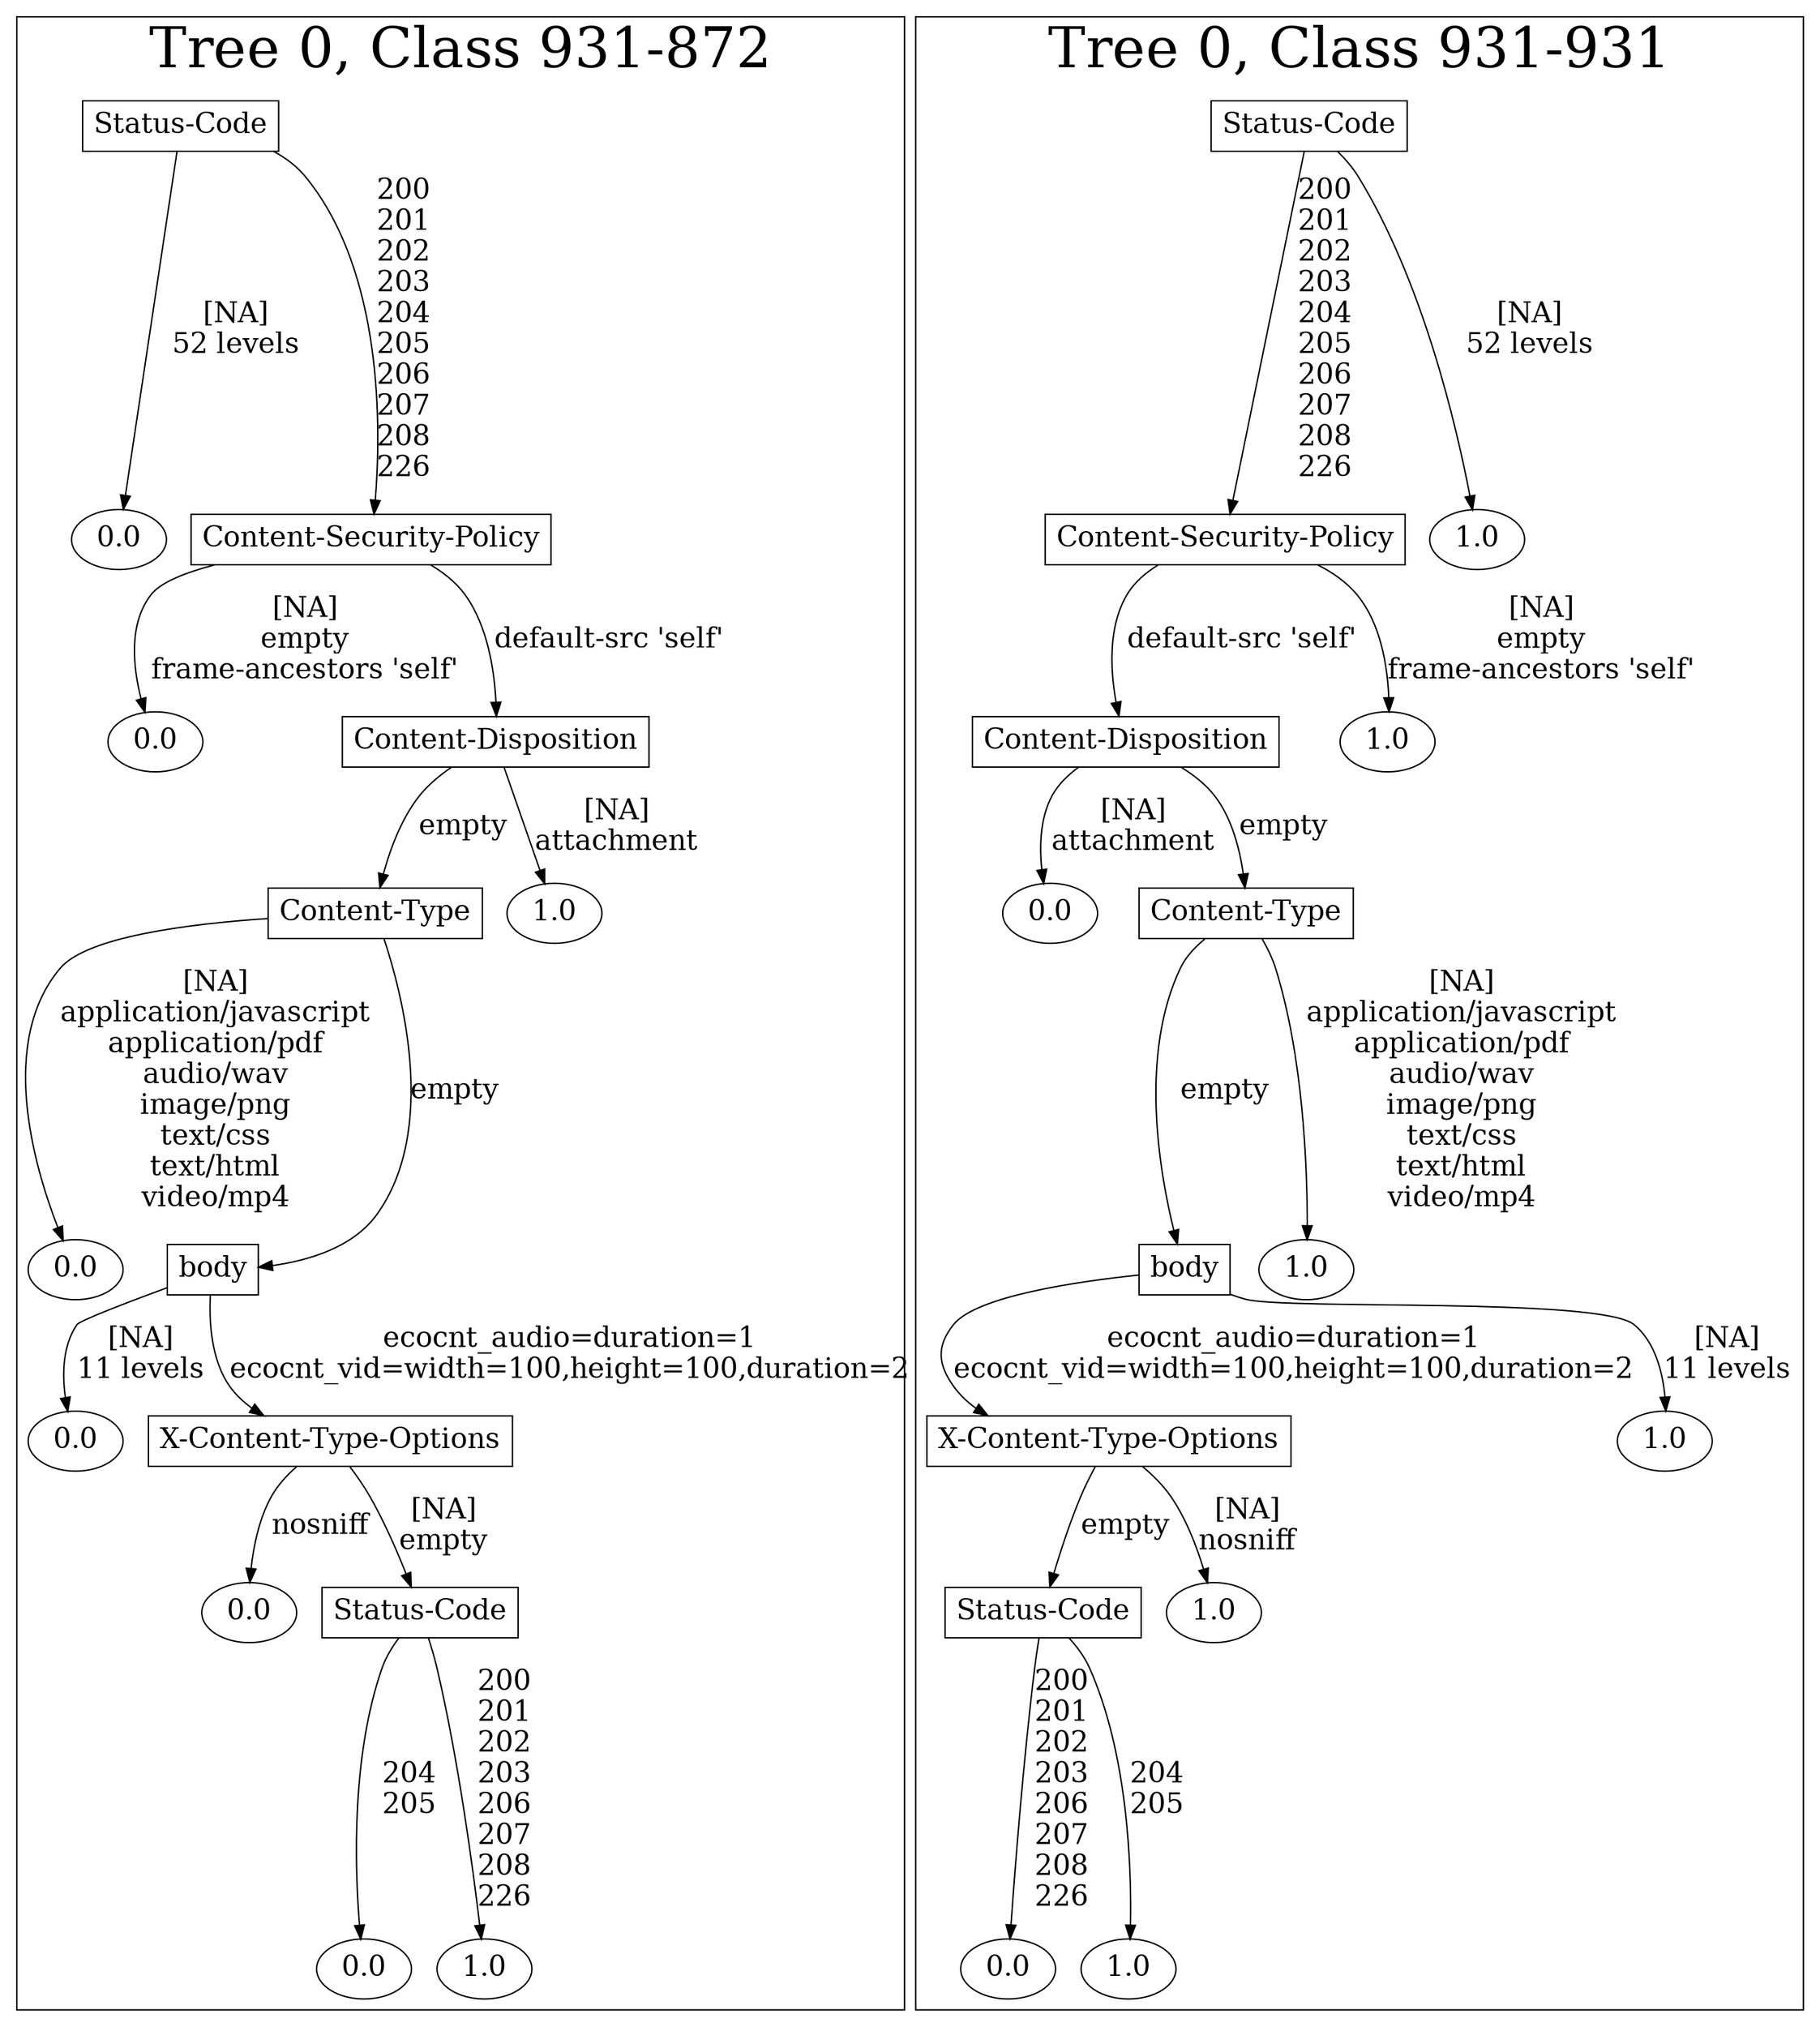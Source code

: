 /*
Generated by:
    http://https://github.com/h2oai/h2o-3/tree/master/h2o-genmodel/src/main/java/hex/genmodel/tools/PrintMojo.java
*/

/*
On a mac:

$ brew install graphviz
$ dot -Tpng file.gv -o file.png
$ open file.png
*/

digraph G {

subgraph cluster_0 {
/* Nodes */

/* Level 0 */
{
"SG_0_Node_0" [shape=box, fontsize=20, label="Status-Code"]
}

/* Level 1 */
{
"SG_0_Node_7" [fontsize=20, label="0.0"]
"SG_0_Node_1" [shape=box, fontsize=20, label="Content-Security-Policy"]
}

/* Level 2 */
{
"SG_0_Node_8" [fontsize=20, label="0.0"]
"SG_0_Node_2" [shape=box, fontsize=20, label="Content-Disposition"]
}

/* Level 3 */
{
"SG_0_Node_3" [shape=box, fontsize=20, label="Content-Type"]
"SG_0_Node_9" [fontsize=20, label="1.0"]
}

/* Level 4 */
{
"SG_0_Node_10" [fontsize=20, label="0.0"]
"SG_0_Node_4" [shape=box, fontsize=20, label="body"]
}

/* Level 5 */
{
"SG_0_Node_11" [fontsize=20, label="0.0"]
"SG_0_Node_5" [shape=box, fontsize=20, label="X-Content-Type-Options"]
}

/* Level 6 */
{
"SG_0_Node_12" [fontsize=20, label="0.0"]
"SG_0_Node_6" [shape=box, fontsize=20, label="Status-Code"]
}

/* Level 7 */
{
"SG_0_Node_13" [fontsize=20, label="0.0"]
"SG_0_Node_14" [fontsize=20, label="1.0"]
}

/* Edges */
"SG_0_Node_0" -> "SG_0_Node_7" [fontsize=20, label="[NA]
52 levels
"]
"SG_0_Node_0" -> "SG_0_Node_1" [fontsize=20, label="200
201
202
203
204
205
206
207
208
226
"]
"SG_0_Node_1" -> "SG_0_Node_8" [fontsize=20, label="[NA]
empty
frame-ancestors 'self'
"]
"SG_0_Node_1" -> "SG_0_Node_2" [fontsize=20, label="default-src 'self'
"]
"SG_0_Node_2" -> "SG_0_Node_3" [fontsize=20, label="empty
"]
"SG_0_Node_2" -> "SG_0_Node_9" [fontsize=20, label="[NA]
attachment
"]
"SG_0_Node_3" -> "SG_0_Node_10" [fontsize=20, label="[NA]
application/javascript
application/pdf
audio/wav
image/png
text/css
text/html
video/mp4
"]
"SG_0_Node_3" -> "SG_0_Node_4" [fontsize=20, label="empty
"]
"SG_0_Node_4" -> "SG_0_Node_11" [fontsize=20, label="[NA]
11 levels
"]
"SG_0_Node_4" -> "SG_0_Node_5" [fontsize=20, label="ecocnt_audio=duration=1
ecocnt_vid=width=100,height=100,duration=2
"]
"SG_0_Node_5" -> "SG_0_Node_12" [fontsize=20, label="nosniff
"]
"SG_0_Node_5" -> "SG_0_Node_6" [fontsize=20, label="[NA]
empty
"]
"SG_0_Node_6" -> "SG_0_Node_13" [fontsize=20, label="204
205
"]
"SG_0_Node_6" -> "SG_0_Node_14" [fontsize=20, label="200
201
202
203
206
207
208
226
"]

fontsize=40
label="Tree 0, Class 931-872"
}

subgraph cluster_1 {
/* Nodes */

/* Level 0 */
{
"SG_1_Node_0" [shape=box, fontsize=20, label="Status-Code"]
}

/* Level 1 */
{
"SG_1_Node_1" [shape=box, fontsize=20, label="Content-Security-Policy"]
"SG_1_Node_7" [fontsize=20, label="1.0"]
}

/* Level 2 */
{
"SG_1_Node_2" [shape=box, fontsize=20, label="Content-Disposition"]
"SG_1_Node_8" [fontsize=20, label="1.0"]
}

/* Level 3 */
{
"SG_1_Node_9" [fontsize=20, label="0.0"]
"SG_1_Node_3" [shape=box, fontsize=20, label="Content-Type"]
}

/* Level 4 */
{
"SG_1_Node_4" [shape=box, fontsize=20, label="body"]
"SG_1_Node_10" [fontsize=20, label="1.0"]
}

/* Level 5 */
{
"SG_1_Node_5" [shape=box, fontsize=20, label="X-Content-Type-Options"]
"SG_1_Node_11" [fontsize=20, label="1.0"]
}

/* Level 6 */
{
"SG_1_Node_6" [shape=box, fontsize=20, label="Status-Code"]
"SG_1_Node_12" [fontsize=20, label="1.0"]
}

/* Level 7 */
{
"SG_1_Node_13" [fontsize=20, label="0.0"]
"SG_1_Node_14" [fontsize=20, label="1.0"]
}

/* Edges */
"SG_1_Node_0" -> "SG_1_Node_1" [fontsize=20, label="200
201
202
203
204
205
206
207
208
226
"]
"SG_1_Node_0" -> "SG_1_Node_7" [fontsize=20, label="[NA]
52 levels
"]
"SG_1_Node_1" -> "SG_1_Node_2" [fontsize=20, label="default-src 'self'
"]
"SG_1_Node_1" -> "SG_1_Node_8" [fontsize=20, label="[NA]
empty
frame-ancestors 'self'
"]
"SG_1_Node_2" -> "SG_1_Node_9" [fontsize=20, label="[NA]
attachment
"]
"SG_1_Node_2" -> "SG_1_Node_3" [fontsize=20, label="empty
"]
"SG_1_Node_3" -> "SG_1_Node_4" [fontsize=20, label="empty
"]
"SG_1_Node_3" -> "SG_1_Node_10" [fontsize=20, label="[NA]
application/javascript
application/pdf
audio/wav
image/png
text/css
text/html
video/mp4
"]
"SG_1_Node_4" -> "SG_1_Node_5" [fontsize=20, label="ecocnt_audio=duration=1
ecocnt_vid=width=100,height=100,duration=2
"]
"SG_1_Node_4" -> "SG_1_Node_11" [fontsize=20, label="[NA]
11 levels
"]
"SG_1_Node_5" -> "SG_1_Node_6" [fontsize=20, label="empty
"]
"SG_1_Node_5" -> "SG_1_Node_12" [fontsize=20, label="[NA]
nosniff
"]
"SG_1_Node_6" -> "SG_1_Node_13" [fontsize=20, label="200
201
202
203
206
207
208
226
"]
"SG_1_Node_6" -> "SG_1_Node_14" [fontsize=20, label="204
205
"]

fontsize=40
label="Tree 0, Class 931-931"
}

}

